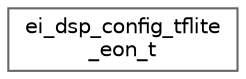 digraph "Graphical Class Hierarchy"
{
 // LATEX_PDF_SIZE
  bgcolor="transparent";
  edge [fontname=Helvetica,fontsize=10,labelfontname=Helvetica,labelfontsize=10];
  node [fontname=Helvetica,fontsize=10,shape=box,height=0.2,width=0.4];
  rankdir="LR";
  Node0 [id="Node000000",label="ei_dsp_config_tflite\l_eon_t",height=0.2,width=0.4,color="grey40", fillcolor="white", style="filled",URL="$structei__dsp__config__tflite__eon__t.html",tooltip=" "];
}
